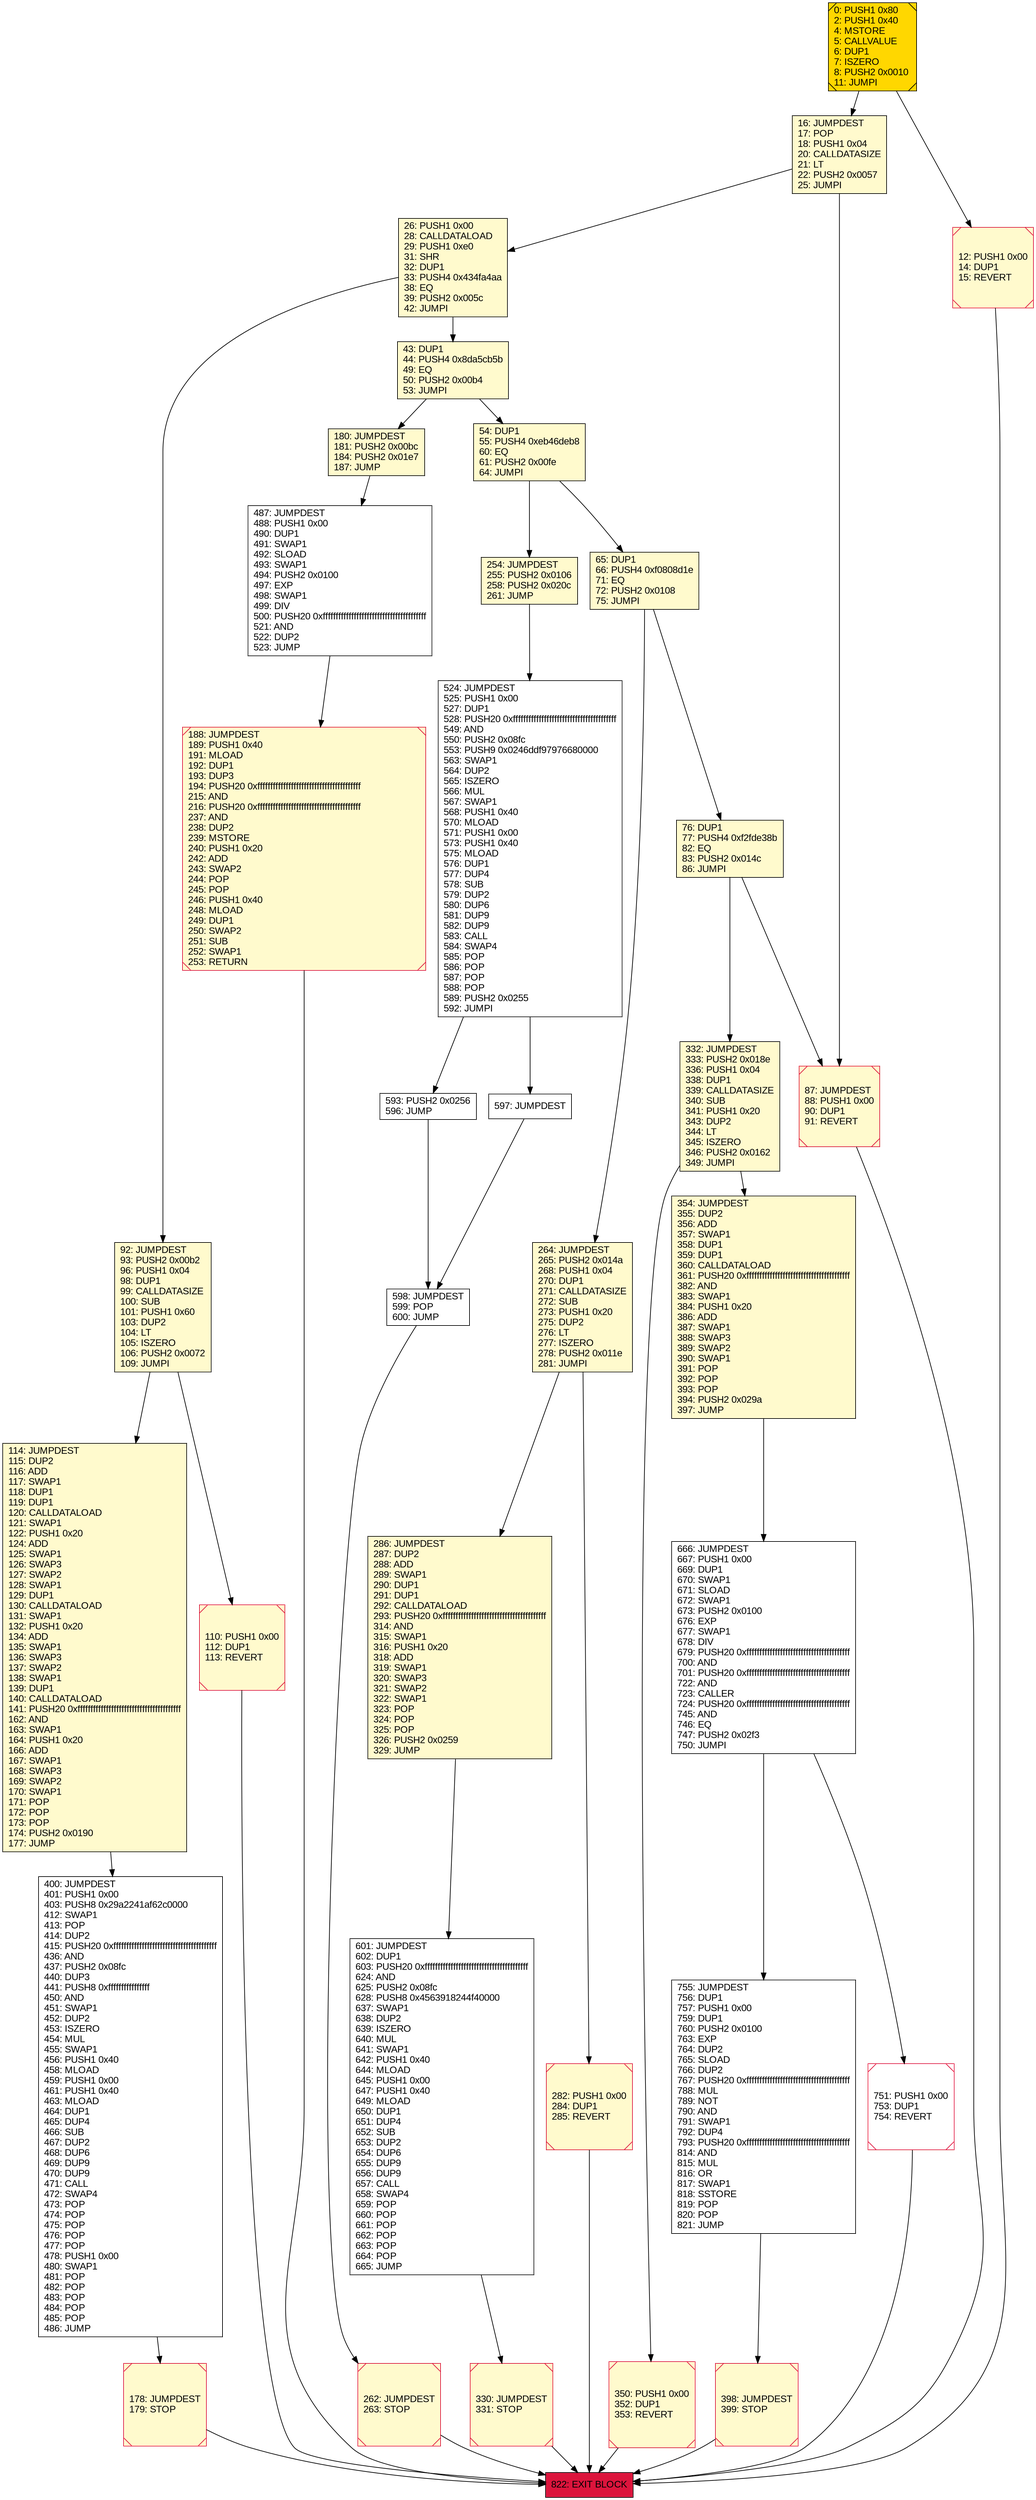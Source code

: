 digraph G {
bgcolor=transparent rankdir=UD;
node [shape=box style=filled color=black fillcolor=white fontname=arial fontcolor=black];
180 [label="180: JUMPDEST\l181: PUSH2 0x00bc\l184: PUSH2 0x01e7\l187: JUMP\l" fillcolor=lemonchiffon ];
43 [label="43: DUP1\l44: PUSH4 0x8da5cb5b\l49: EQ\l50: PUSH2 0x00b4\l53: JUMPI\l" fillcolor=lemonchiffon ];
524 [label="524: JUMPDEST\l525: PUSH1 0x00\l527: DUP1\l528: PUSH20 0xffffffffffffffffffffffffffffffffffffffff\l549: AND\l550: PUSH2 0x08fc\l553: PUSH9 0x0246ddf97976680000\l563: SWAP1\l564: DUP2\l565: ISZERO\l566: MUL\l567: SWAP1\l568: PUSH1 0x40\l570: MLOAD\l571: PUSH1 0x00\l573: PUSH1 0x40\l575: MLOAD\l576: DUP1\l577: DUP4\l578: SUB\l579: DUP2\l580: DUP6\l581: DUP9\l582: DUP9\l583: CALL\l584: SWAP4\l585: POP\l586: POP\l587: POP\l588: POP\l589: PUSH2 0x0255\l592: JUMPI\l" ];
755 [label="755: JUMPDEST\l756: DUP1\l757: PUSH1 0x00\l759: DUP1\l760: PUSH2 0x0100\l763: EXP\l764: DUP2\l765: SLOAD\l766: DUP2\l767: PUSH20 0xffffffffffffffffffffffffffffffffffffffff\l788: MUL\l789: NOT\l790: AND\l791: SWAP1\l792: DUP4\l793: PUSH20 0xffffffffffffffffffffffffffffffffffffffff\l814: AND\l815: MUL\l816: OR\l817: SWAP1\l818: SSTORE\l819: POP\l820: POP\l821: JUMP\l" ];
751 [label="751: PUSH1 0x00\l753: DUP1\l754: REVERT\l" shape=Msquare color=crimson ];
110 [label="110: PUSH1 0x00\l112: DUP1\l113: REVERT\l" fillcolor=lemonchiffon shape=Msquare color=crimson ];
487 [label="487: JUMPDEST\l488: PUSH1 0x00\l490: DUP1\l491: SWAP1\l492: SLOAD\l493: SWAP1\l494: PUSH2 0x0100\l497: EXP\l498: SWAP1\l499: DIV\l500: PUSH20 0xffffffffffffffffffffffffffffffffffffffff\l521: AND\l522: DUP2\l523: JUMP\l" ];
87 [label="87: JUMPDEST\l88: PUSH1 0x00\l90: DUP1\l91: REVERT\l" fillcolor=lemonchiffon shape=Msquare color=crimson ];
262 [label="262: JUMPDEST\l263: STOP\l" fillcolor=lemonchiffon shape=Msquare color=crimson ];
92 [label="92: JUMPDEST\l93: PUSH2 0x00b2\l96: PUSH1 0x04\l98: DUP1\l99: CALLDATASIZE\l100: SUB\l101: PUSH1 0x60\l103: DUP2\l104: LT\l105: ISZERO\l106: PUSH2 0x0072\l109: JUMPI\l" fillcolor=lemonchiffon ];
666 [label="666: JUMPDEST\l667: PUSH1 0x00\l669: DUP1\l670: SWAP1\l671: SLOAD\l672: SWAP1\l673: PUSH2 0x0100\l676: EXP\l677: SWAP1\l678: DIV\l679: PUSH20 0xffffffffffffffffffffffffffffffffffffffff\l700: AND\l701: PUSH20 0xffffffffffffffffffffffffffffffffffffffff\l722: AND\l723: CALLER\l724: PUSH20 0xffffffffffffffffffffffffffffffffffffffff\l745: AND\l746: EQ\l747: PUSH2 0x02f3\l750: JUMPI\l" ];
597 [label="597: JUMPDEST\l" ];
0 [label="0: PUSH1 0x80\l2: PUSH1 0x40\l4: MSTORE\l5: CALLVALUE\l6: DUP1\l7: ISZERO\l8: PUSH2 0x0010\l11: JUMPI\l" fillcolor=lemonchiffon shape=Msquare fillcolor=gold ];
264 [label="264: JUMPDEST\l265: PUSH2 0x014a\l268: PUSH1 0x04\l270: DUP1\l271: CALLDATASIZE\l272: SUB\l273: PUSH1 0x20\l275: DUP2\l276: LT\l277: ISZERO\l278: PUSH2 0x011e\l281: JUMPI\l" fillcolor=lemonchiffon ];
398 [label="398: JUMPDEST\l399: STOP\l" fillcolor=lemonchiffon shape=Msquare color=crimson ];
330 [label="330: JUMPDEST\l331: STOP\l" fillcolor=lemonchiffon shape=Msquare color=crimson ];
178 [label="178: JUMPDEST\l179: STOP\l" fillcolor=lemonchiffon shape=Msquare color=crimson ];
16 [label="16: JUMPDEST\l17: POP\l18: PUSH1 0x04\l20: CALLDATASIZE\l21: LT\l22: PUSH2 0x0057\l25: JUMPI\l" fillcolor=lemonchiffon ];
76 [label="76: DUP1\l77: PUSH4 0xf2fde38b\l82: EQ\l83: PUSH2 0x014c\l86: JUMPI\l" fillcolor=lemonchiffon ];
12 [label="12: PUSH1 0x00\l14: DUP1\l15: REVERT\l" fillcolor=lemonchiffon shape=Msquare color=crimson ];
354 [label="354: JUMPDEST\l355: DUP2\l356: ADD\l357: SWAP1\l358: DUP1\l359: DUP1\l360: CALLDATALOAD\l361: PUSH20 0xffffffffffffffffffffffffffffffffffffffff\l382: AND\l383: SWAP1\l384: PUSH1 0x20\l386: ADD\l387: SWAP1\l388: SWAP3\l389: SWAP2\l390: SWAP1\l391: POP\l392: POP\l393: POP\l394: PUSH2 0x029a\l397: JUMP\l" fillcolor=lemonchiffon ];
26 [label="26: PUSH1 0x00\l28: CALLDATALOAD\l29: PUSH1 0xe0\l31: SHR\l32: DUP1\l33: PUSH4 0x434fa4aa\l38: EQ\l39: PUSH2 0x005c\l42: JUMPI\l" fillcolor=lemonchiffon ];
65 [label="65: DUP1\l66: PUSH4 0xf0808d1e\l71: EQ\l72: PUSH2 0x0108\l75: JUMPI\l" fillcolor=lemonchiffon ];
114 [label="114: JUMPDEST\l115: DUP2\l116: ADD\l117: SWAP1\l118: DUP1\l119: DUP1\l120: CALLDATALOAD\l121: SWAP1\l122: PUSH1 0x20\l124: ADD\l125: SWAP1\l126: SWAP3\l127: SWAP2\l128: SWAP1\l129: DUP1\l130: CALLDATALOAD\l131: SWAP1\l132: PUSH1 0x20\l134: ADD\l135: SWAP1\l136: SWAP3\l137: SWAP2\l138: SWAP1\l139: DUP1\l140: CALLDATALOAD\l141: PUSH20 0xffffffffffffffffffffffffffffffffffffffff\l162: AND\l163: SWAP1\l164: PUSH1 0x20\l166: ADD\l167: SWAP1\l168: SWAP3\l169: SWAP2\l170: SWAP1\l171: POP\l172: POP\l173: POP\l174: PUSH2 0x0190\l177: JUMP\l" fillcolor=lemonchiffon ];
400 [label="400: JUMPDEST\l401: PUSH1 0x00\l403: PUSH8 0x29a2241af62c0000\l412: SWAP1\l413: POP\l414: DUP2\l415: PUSH20 0xffffffffffffffffffffffffffffffffffffffff\l436: AND\l437: PUSH2 0x08fc\l440: DUP3\l441: PUSH8 0xffffffffffffffff\l450: AND\l451: SWAP1\l452: DUP2\l453: ISZERO\l454: MUL\l455: SWAP1\l456: PUSH1 0x40\l458: MLOAD\l459: PUSH1 0x00\l461: PUSH1 0x40\l463: MLOAD\l464: DUP1\l465: DUP4\l466: SUB\l467: DUP2\l468: DUP6\l469: DUP9\l470: DUP9\l471: CALL\l472: SWAP4\l473: POP\l474: POP\l475: POP\l476: POP\l477: POP\l478: PUSH1 0x00\l480: SWAP1\l481: POP\l482: POP\l483: POP\l484: POP\l485: POP\l486: JUMP\l" ];
188 [label="188: JUMPDEST\l189: PUSH1 0x40\l191: MLOAD\l192: DUP1\l193: DUP3\l194: PUSH20 0xffffffffffffffffffffffffffffffffffffffff\l215: AND\l216: PUSH20 0xffffffffffffffffffffffffffffffffffffffff\l237: AND\l238: DUP2\l239: MSTORE\l240: PUSH1 0x20\l242: ADD\l243: SWAP2\l244: POP\l245: POP\l246: PUSH1 0x40\l248: MLOAD\l249: DUP1\l250: SWAP2\l251: SUB\l252: SWAP1\l253: RETURN\l" fillcolor=lemonchiffon shape=Msquare color=crimson ];
332 [label="332: JUMPDEST\l333: PUSH2 0x018e\l336: PUSH1 0x04\l338: DUP1\l339: CALLDATASIZE\l340: SUB\l341: PUSH1 0x20\l343: DUP2\l344: LT\l345: ISZERO\l346: PUSH2 0x0162\l349: JUMPI\l" fillcolor=lemonchiffon ];
598 [label="598: JUMPDEST\l599: POP\l600: JUMP\l" ];
822 [label="822: EXIT BLOCK\l" fillcolor=crimson ];
254 [label="254: JUMPDEST\l255: PUSH2 0x0106\l258: PUSH2 0x020c\l261: JUMP\l" fillcolor=lemonchiffon ];
282 [label="282: PUSH1 0x00\l284: DUP1\l285: REVERT\l" fillcolor=lemonchiffon shape=Msquare color=crimson ];
286 [label="286: JUMPDEST\l287: DUP2\l288: ADD\l289: SWAP1\l290: DUP1\l291: DUP1\l292: CALLDATALOAD\l293: PUSH20 0xffffffffffffffffffffffffffffffffffffffff\l314: AND\l315: SWAP1\l316: PUSH1 0x20\l318: ADD\l319: SWAP1\l320: SWAP3\l321: SWAP2\l322: SWAP1\l323: POP\l324: POP\l325: POP\l326: PUSH2 0x0259\l329: JUMP\l" fillcolor=lemonchiffon ];
593 [label="593: PUSH2 0x0256\l596: JUMP\l" ];
54 [label="54: DUP1\l55: PUSH4 0xeb46deb8\l60: EQ\l61: PUSH2 0x00fe\l64: JUMPI\l" fillcolor=lemonchiffon ];
601 [label="601: JUMPDEST\l602: DUP1\l603: PUSH20 0xffffffffffffffffffffffffffffffffffffffff\l624: AND\l625: PUSH2 0x08fc\l628: PUSH8 0x4563918244f40000\l637: SWAP1\l638: DUP2\l639: ISZERO\l640: MUL\l641: SWAP1\l642: PUSH1 0x40\l644: MLOAD\l645: PUSH1 0x00\l647: PUSH1 0x40\l649: MLOAD\l650: DUP1\l651: DUP4\l652: SUB\l653: DUP2\l654: DUP6\l655: DUP9\l656: DUP9\l657: CALL\l658: SWAP4\l659: POP\l660: POP\l661: POP\l662: POP\l663: POP\l664: POP\l665: JUMP\l" ];
350 [label="350: PUSH1 0x00\l352: DUP1\l353: REVERT\l" fillcolor=lemonchiffon shape=Msquare color=crimson ];
114 -> 400;
43 -> 180;
286 -> 601;
16 -> 26;
65 -> 76;
350 -> 822;
400 -> 178;
54 -> 254;
282 -> 822;
593 -> 598;
332 -> 350;
178 -> 822;
180 -> 487;
755 -> 398;
54 -> 65;
92 -> 110;
76 -> 332;
188 -> 822;
666 -> 751;
12 -> 822;
666 -> 755;
332 -> 354;
524 -> 597;
601 -> 330;
264 -> 282;
264 -> 286;
598 -> 262;
87 -> 822;
262 -> 822;
330 -> 822;
597 -> 598;
398 -> 822;
26 -> 43;
254 -> 524;
0 -> 16;
0 -> 12;
65 -> 264;
92 -> 114;
751 -> 822;
26 -> 92;
110 -> 822;
16 -> 87;
354 -> 666;
76 -> 87;
524 -> 593;
43 -> 54;
487 -> 188;
}